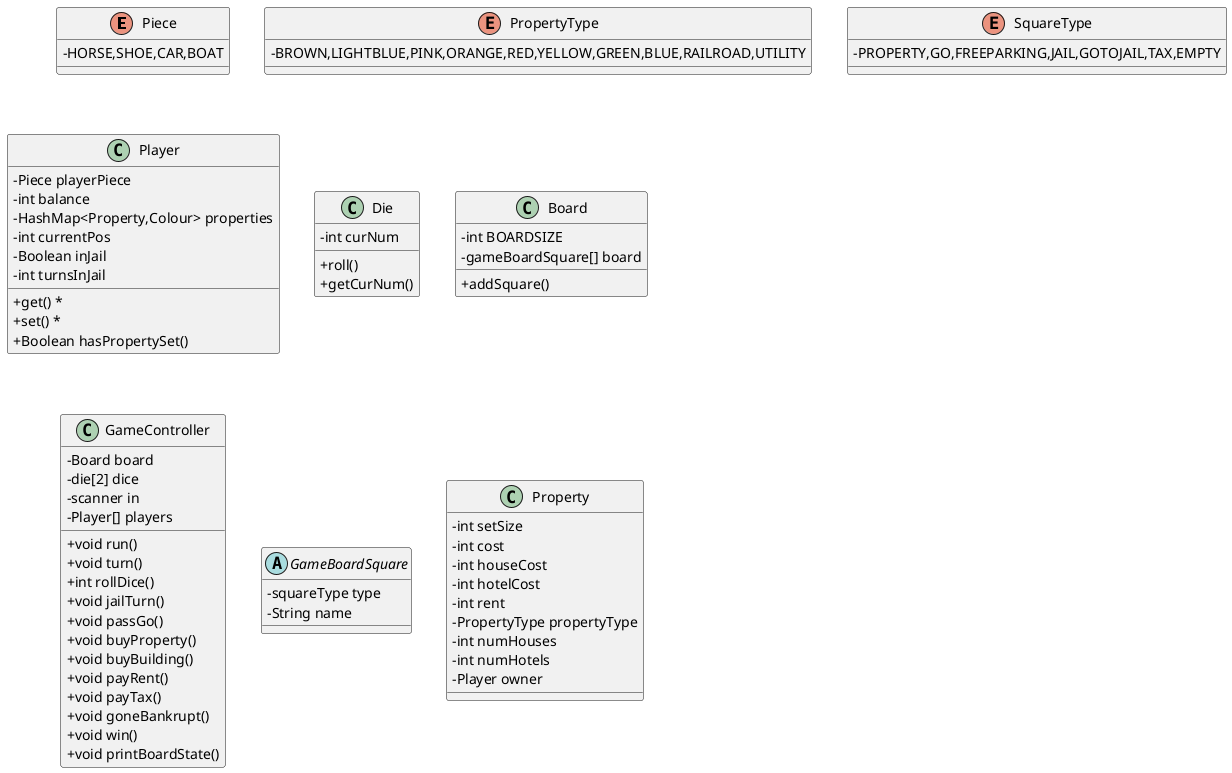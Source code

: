 @startuml

'https://plantuml.com/class-diagram
skinparam classAttributeIconSize 0


enum Piece{
    -HORSE,SHOE,CAR,BOAT
}

enum PropertyType{
    -BROWN,LIGHTBLUE,PINK,ORANGE,RED,YELLOW,GREEN,BLUE,RAILROAD,UTILITY
}

enum SquareType{
    -PROPERTY,GO,FREEPARKING,JAIL,GOTOJAIL,TAX,EMPTY
}

class Player{
    -Piece playerPiece
    -int balance
    -HashMap<Property,Colour> properties
    -int currentPos
    -Boolean inJail
    -int turnsInJail
    + get() *
    + set() *
    + Boolean hasPropertySet()
}

class Die{
    -int curNum
    +roll()
    +getCurNum()
}

class Board{
    - int BOARDSIZE
    - gameBoardSquare[] board
    + addSquare()
}

class GameController{
    -Board board
    -die[2] dice
    -scanner in
    -Player[] players
    +void run()
    +void turn()
    +int rollDice()
    +void jailTurn()
    +void passGo()
    +void buyProperty()
    +void buyBuilding()
    +void payRent()
    +void payTax()
    +void goneBankrupt()
    +void win()
    +void printBoardState()

}

abstract class GameBoardSquare{
    -squareType type
    -String name
}

class Property {
    -int setSize
    -int cost
    -int houseCost
    -int hotelCost
    -int rent
    -PropertyType propertyType
    -int numHouses
    -int numHotels
    -Player owner
}


@enduml
